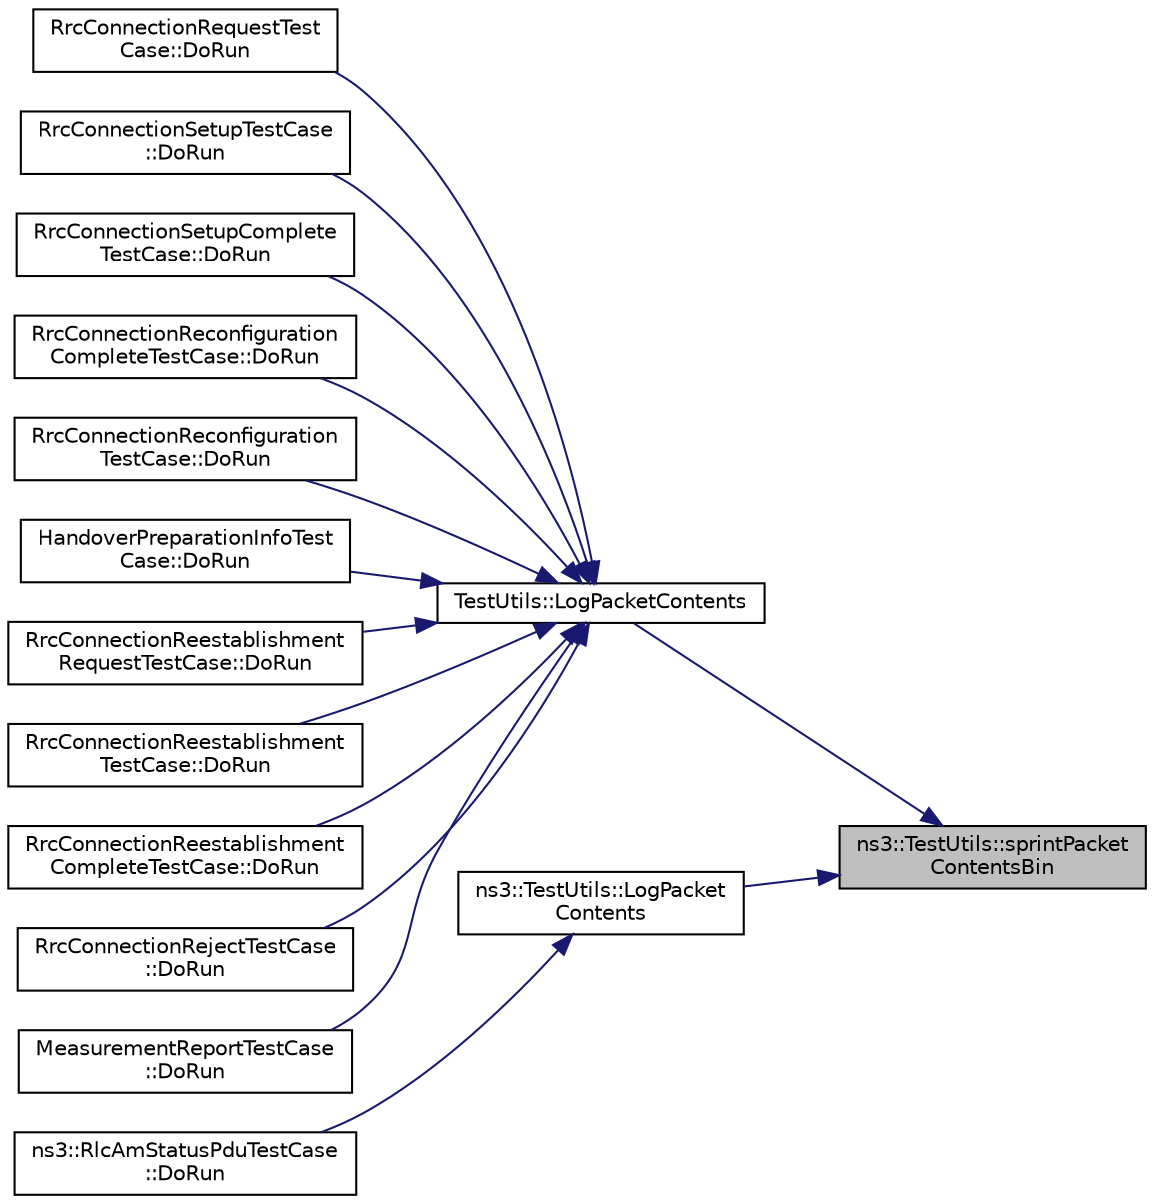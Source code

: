 digraph "ns3::TestUtils::sprintPacketContentsBin"
{
 // LATEX_PDF_SIZE
  edge [fontname="Helvetica",fontsize="10",labelfontname="Helvetica",labelfontsize="10"];
  node [fontname="Helvetica",fontsize="10",shape=record];
  rankdir="RL";
  Node1 [label="ns3::TestUtils::sprintPacket\lContentsBin",height=0.2,width=0.4,color="black", fillcolor="grey75", style="filled", fontcolor="black",tooltip="Function to convert packet contents in binary format."];
  Node1 -> Node2 [dir="back",color="midnightblue",fontsize="10",style="solid",fontname="Helvetica"];
  Node2 [label="TestUtils::LogPacketContents",height=0.2,width=0.4,color="black", fillcolor="white", style="filled",URL="$class_test_utils.html#a9391dac3282094e6e57c0052d88a086f",tooltip="Function to log packet contents."];
  Node2 -> Node3 [dir="back",color="midnightblue",fontsize="10",style="solid",fontname="Helvetica"];
  Node3 [label="RrcConnectionRequestTest\lCase::DoRun",height=0.2,width=0.4,color="black", fillcolor="white", style="filled",URL="$class_rrc_connection_request_test_case.html#a56ad8fb3abe70c33b6dd15b0bb52a71d",tooltip="Implementation to actually run this TestCase."];
  Node2 -> Node4 [dir="back",color="midnightblue",fontsize="10",style="solid",fontname="Helvetica"];
  Node4 [label="RrcConnectionSetupTestCase\l::DoRun",height=0.2,width=0.4,color="black", fillcolor="white", style="filled",URL="$class_rrc_connection_setup_test_case.html#a167082ea179ee6608f4cd608eef3b87e",tooltip="Implementation to actually run this TestCase."];
  Node2 -> Node5 [dir="back",color="midnightblue",fontsize="10",style="solid",fontname="Helvetica"];
  Node5 [label="RrcConnectionSetupComplete\lTestCase::DoRun",height=0.2,width=0.4,color="black", fillcolor="white", style="filled",URL="$class_rrc_connection_setup_complete_test_case.html#a0bec6b3fe9ff042780ccbc5f94160412",tooltip="Implementation to actually run this TestCase."];
  Node2 -> Node6 [dir="back",color="midnightblue",fontsize="10",style="solid",fontname="Helvetica"];
  Node6 [label="RrcConnectionReconfiguration\lCompleteTestCase::DoRun",height=0.2,width=0.4,color="black", fillcolor="white", style="filled",URL="$class_rrc_connection_reconfiguration_complete_test_case.html#a811358e619874b2e388db76d924a0574",tooltip="Implementation to actually run this TestCase."];
  Node2 -> Node7 [dir="back",color="midnightblue",fontsize="10",style="solid",fontname="Helvetica"];
  Node7 [label="RrcConnectionReconfiguration\lTestCase::DoRun",height=0.2,width=0.4,color="black", fillcolor="white", style="filled",URL="$class_rrc_connection_reconfiguration_test_case.html#a2b89d71bea1fac367654a314ffb228a8",tooltip="Implementation to actually run this TestCase."];
  Node2 -> Node8 [dir="back",color="midnightblue",fontsize="10",style="solid",fontname="Helvetica"];
  Node8 [label="HandoverPreparationInfoTest\lCase::DoRun",height=0.2,width=0.4,color="black", fillcolor="white", style="filled",URL="$class_handover_preparation_info_test_case.html#af2543e8eacd157b1cc0ec5615a3aba95",tooltip="Implementation to actually run this TestCase."];
  Node2 -> Node9 [dir="back",color="midnightblue",fontsize="10",style="solid",fontname="Helvetica"];
  Node9 [label="RrcConnectionReestablishment\lRequestTestCase::DoRun",height=0.2,width=0.4,color="black", fillcolor="white", style="filled",URL="$class_rrc_connection_reestablishment_request_test_case.html#abfefd24ae58ad815de9efe81f4cffeee",tooltip="Implementation to actually run this TestCase."];
  Node2 -> Node10 [dir="back",color="midnightblue",fontsize="10",style="solid",fontname="Helvetica"];
  Node10 [label="RrcConnectionReestablishment\lTestCase::DoRun",height=0.2,width=0.4,color="black", fillcolor="white", style="filled",URL="$class_rrc_connection_reestablishment_test_case.html#a83b77e685792d906456e37b202274265",tooltip="Implementation to actually run this TestCase."];
  Node2 -> Node11 [dir="back",color="midnightblue",fontsize="10",style="solid",fontname="Helvetica"];
  Node11 [label="RrcConnectionReestablishment\lCompleteTestCase::DoRun",height=0.2,width=0.4,color="black", fillcolor="white", style="filled",URL="$class_rrc_connection_reestablishment_complete_test_case.html#a7965b51e212680d083695536b2a2a9b0",tooltip="Implementation to actually run this TestCase."];
  Node2 -> Node12 [dir="back",color="midnightblue",fontsize="10",style="solid",fontname="Helvetica"];
  Node12 [label="RrcConnectionRejectTestCase\l::DoRun",height=0.2,width=0.4,color="black", fillcolor="white", style="filled",URL="$class_rrc_connection_reject_test_case.html#a0bd7895700a0244130e97d13ae63de94",tooltip="Implementation to actually run this TestCase."];
  Node2 -> Node13 [dir="back",color="midnightblue",fontsize="10",style="solid",fontname="Helvetica"];
  Node13 [label="MeasurementReportTestCase\l::DoRun",height=0.2,width=0.4,color="black", fillcolor="white", style="filled",URL="$class_measurement_report_test_case.html#adcfdbf787e4820120911329dd17b34df",tooltip="Implementation to actually run this TestCase."];
  Node1 -> Node14 [dir="back",color="midnightblue",fontsize="10",style="solid",fontname="Helvetica"];
  Node14 [label="ns3::TestUtils::LogPacket\lContents",height=0.2,width=0.4,color="black", fillcolor="white", style="filled",URL="$classns3_1_1_test_utils.html#a94c378ff1bc8e71d2e33ec4f4df5eac0",tooltip="Function to log packet contents."];
  Node14 -> Node15 [dir="back",color="midnightblue",fontsize="10",style="solid",fontname="Helvetica"];
  Node15 [label="ns3::RlcAmStatusPduTestCase\l::DoRun",height=0.2,width=0.4,color="black", fillcolor="white", style="filled",URL="$classns3_1_1_rlc_am_status_pdu_test_case.html#ac6a572fa12ff05e75c447431fcbc3f38",tooltip="Implementation to actually run this TestCase."];
}
